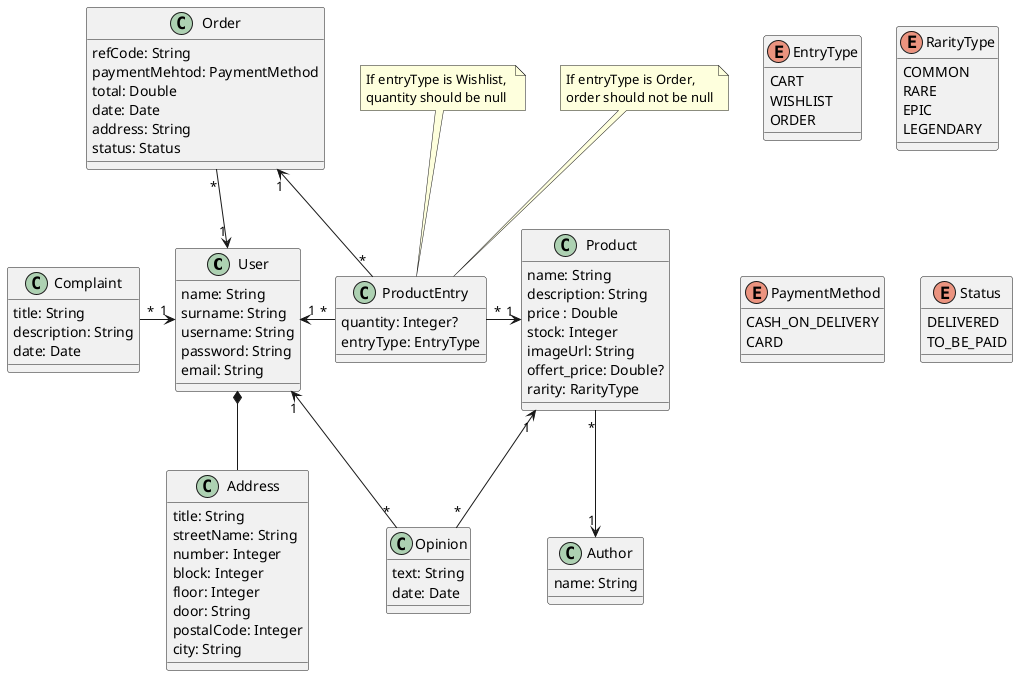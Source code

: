 @startuml Acme NFT

class User {
    name: String
    surname: String
    username: String
    password: String
    email: String
}

class ProductEntry {
    quantity: Integer?
    entryType: EntryType
}

note top of ProductEntry
    If entryType is Wishlist, 
    quantity should be null
endnote

note top of ProductEntry
    If entryType is Order, 
    order should not be null
endnote

enum EntryType {
    CART
    WISHLIST
    ORDER

}

class Address {
    title: String
    streetName: String
    number: Integer
    block: Integer
    floor: Integer
    door: String
    postalCode: Integer
    city: String
}

enum RarityType {
    COMMON
    RARE
    EPIC
    LEGENDARY
}

class Product {
    name: String
    description: String
    price : Double
    stock: Integer
    imageUrl: String
    offert_price: Double?
    rarity: RarityType
}


class Author {
    name: String
}

class Order {
    refCode: String
    paymentMehtod: PaymentMethod
    total: Double
    date: Date
    address: String
    status: Status
}

enum PaymentMethod{
    CASH_ON_DELIVERY
    CARD
}

enum Status {
    DELIVERED
    TO_BE_PAID
}

class Opinion{
    text: String
    date: Date
}

class Complaint {
    title: String
    description: String
    date: Date
}


User *-- Address
Product "*" -d-> "1" Author
User "1" <- "*" ProductEntry
ProductEntry "*" -> "1" Product
Order "1" <-d- "*" ProductEntry
User "1" <-u- "*" Order
Product "1" <-d- "*" Opinion
Opinion "*" -> "1" User
User "1" <-l- "*" Complaint

@enduml